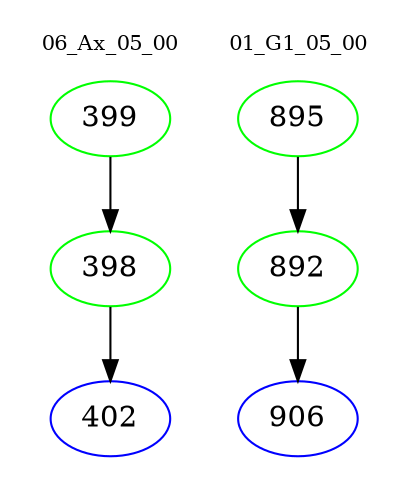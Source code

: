 digraph{
subgraph cluster_0 {
color = white
label = "06_Ax_05_00";
fontsize=10;
T0_399 [label="399", color="green"]
T0_399 -> T0_398 [color="black"]
T0_398 [label="398", color="green"]
T0_398 -> T0_402 [color="black"]
T0_402 [label="402", color="blue"]
}
subgraph cluster_1 {
color = white
label = "01_G1_05_00";
fontsize=10;
T1_895 [label="895", color="green"]
T1_895 -> T1_892 [color="black"]
T1_892 [label="892", color="green"]
T1_892 -> T1_906 [color="black"]
T1_906 [label="906", color="blue"]
}
}
